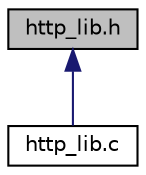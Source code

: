 digraph "http_lib.h"
{
 // LATEX_PDF_SIZE
  edge [fontname="Helvetica",fontsize="10",labelfontname="Helvetica",labelfontsize="10"];
  node [fontname="Helvetica",fontsize="10",shape=record];
  Node1 [label="http_lib.h",height=0.2,width=0.4,color="black", fillcolor="grey75", style="filled", fontcolor="black",tooltip="Helper functions for sending HTTP requests Header for http_lib.c."];
  Node1 -> Node2 [dir="back",color="midnightblue",fontsize="10",style="solid",fontname="Helvetica"];
  Node2 [label="http_lib.c",height=0.2,width=0.4,color="black", fillcolor="white", style="filled",URL="$http__lib_8c.html",tooltip="HTTP Client library."];
}
